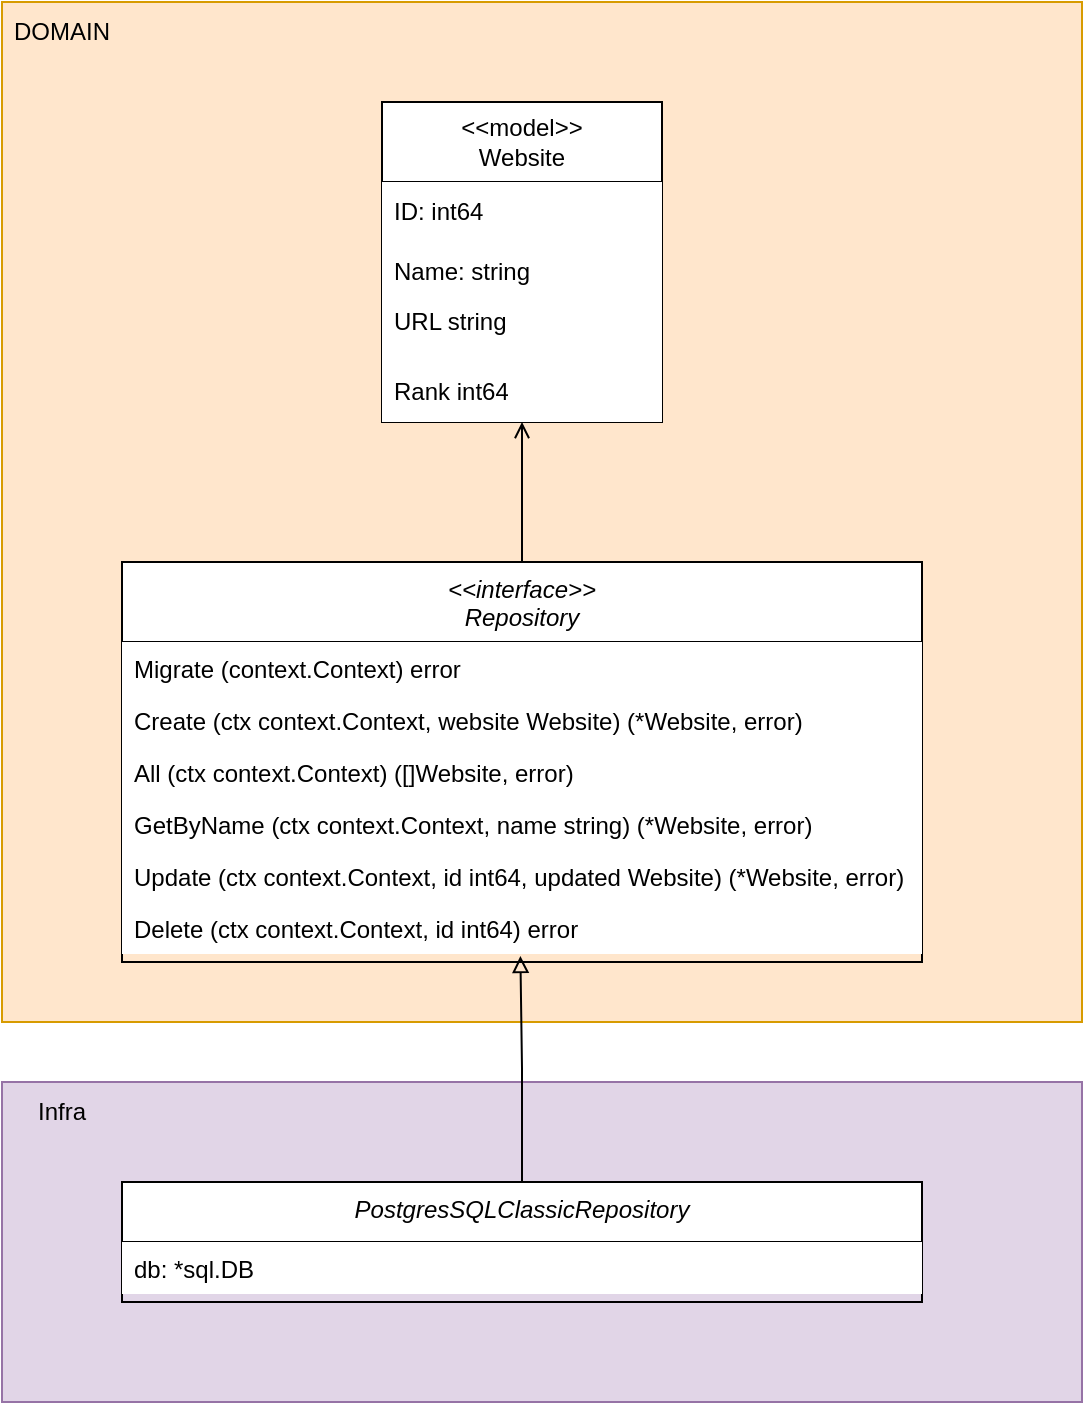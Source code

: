 <mxfile version="21.1.2" type="device">
  <diagram id="C5RBs43oDa-KdzZeNtuy" name="Page-1">
    <mxGraphModel dx="1434" dy="781" grid="1" gridSize="10" guides="1" tooltips="1" connect="1" arrows="1" fold="1" page="1" pageScale="1" pageWidth="827" pageHeight="1169" math="0" shadow="0">
      <root>
        <mxCell id="WIyWlLk6GJQsqaUBKTNV-0" />
        <mxCell id="WIyWlLk6GJQsqaUBKTNV-1" parent="WIyWlLk6GJQsqaUBKTNV-0" />
        <mxCell id="D1FQpQvLePjH4ND7Sl91-12" value="" style="rounded=0;whiteSpace=wrap;html=1;fillColor=#ffe6cc;strokeColor=#d79b00;" vertex="1" parent="WIyWlLk6GJQsqaUBKTNV-1">
          <mxGeometry x="40" y="50" width="540" height="510" as="geometry" />
        </mxCell>
        <mxCell id="D1FQpQvLePjH4ND7Sl91-11" style="edgeStyle=orthogonalEdgeStyle;rounded=0;orthogonalLoop=1;jettySize=auto;html=1;entryX=0.5;entryY=1;entryDx=0;entryDy=0;entryPerimeter=0;endArrow=open;endFill=0;" edge="1" parent="WIyWlLk6GJQsqaUBKTNV-1" source="zkfFHV4jXpPFQw0GAbJ--0" target="D1FQpQvLePjH4ND7Sl91-7">
          <mxGeometry relative="1" as="geometry" />
        </mxCell>
        <mxCell id="zkfFHV4jXpPFQw0GAbJ--0" value="&lt;&lt;interface&gt;&gt;&#xa;Repository" style="swimlane;fontStyle=2;align=center;verticalAlign=top;childLayout=stackLayout;horizontal=1;startSize=40;horizontalStack=0;resizeParent=1;resizeLast=0;collapsible=1;marginBottom=0;rounded=0;shadow=0;strokeWidth=1;" parent="WIyWlLk6GJQsqaUBKTNV-1" vertex="1">
          <mxGeometry x="100" y="330" width="400" height="200" as="geometry">
            <mxRectangle x="230" y="140" width="160" height="26" as="alternateBounds" />
          </mxGeometry>
        </mxCell>
        <mxCell id="zkfFHV4jXpPFQw0GAbJ--1" value="Migrate (context.Context) error" style="text;align=left;verticalAlign=top;spacingLeft=4;spacingRight=4;overflow=hidden;rotatable=0;points=[[0,0.5],[1,0.5]];portConstraint=eastwest;fillColor=default;" parent="zkfFHV4jXpPFQw0GAbJ--0" vertex="1">
          <mxGeometry y="40" width="400" height="26" as="geometry" />
        </mxCell>
        <mxCell id="zkfFHV4jXpPFQw0GAbJ--2" value="Create (ctx context.Context, website Website) (*Website, error)" style="text;align=left;verticalAlign=top;spacingLeft=4;spacingRight=4;overflow=hidden;rotatable=0;points=[[0,0.5],[1,0.5]];portConstraint=eastwest;rounded=0;shadow=0;html=0;fillColor=default;" parent="zkfFHV4jXpPFQw0GAbJ--0" vertex="1">
          <mxGeometry y="66" width="400" height="26" as="geometry" />
        </mxCell>
        <mxCell id="zkfFHV4jXpPFQw0GAbJ--3" value="All (ctx context.Context) ([]Website, error)" style="text;align=left;verticalAlign=top;spacingLeft=4;spacingRight=4;overflow=hidden;rotatable=0;points=[[0,0.5],[1,0.5]];portConstraint=eastwest;rounded=0;shadow=0;html=0;fillColor=default;" parent="zkfFHV4jXpPFQw0GAbJ--0" vertex="1">
          <mxGeometry y="92" width="400" height="26" as="geometry" />
        </mxCell>
        <mxCell id="D1FQpQvLePjH4ND7Sl91-1" value="GetByName (ctx context.Context, name string) (*Website, error)" style="text;align=left;verticalAlign=top;spacingLeft=4;spacingRight=4;overflow=hidden;rotatable=0;points=[[0,0.5],[1,0.5]];portConstraint=eastwest;rounded=0;shadow=0;html=0;fillColor=default;" vertex="1" parent="zkfFHV4jXpPFQw0GAbJ--0">
          <mxGeometry y="118" width="400" height="26" as="geometry" />
        </mxCell>
        <mxCell id="D1FQpQvLePjH4ND7Sl91-3" value="Update (ctx context.Context, id int64, updated Website) (*Website, error)" style="text;align=left;verticalAlign=top;spacingLeft=4;spacingRight=4;overflow=hidden;rotatable=0;points=[[0,0.5],[1,0.5]];portConstraint=eastwest;rounded=0;shadow=0;html=0;fillColor=default;" vertex="1" parent="zkfFHV4jXpPFQw0GAbJ--0">
          <mxGeometry y="144" width="400" height="26" as="geometry" />
        </mxCell>
        <mxCell id="D1FQpQvLePjH4ND7Sl91-2" value="Delete (ctx context.Context, id int64) error" style="text;align=left;verticalAlign=top;spacingLeft=4;spacingRight=4;overflow=hidden;rotatable=0;points=[[0,0.5],[1,0.5]];portConstraint=eastwest;rounded=0;shadow=0;html=0;fillColor=default;" vertex="1" parent="zkfFHV4jXpPFQw0GAbJ--0">
          <mxGeometry y="170" width="400" height="26" as="geometry" />
        </mxCell>
        <mxCell id="D1FQpQvLePjH4ND7Sl91-4" value="&amp;lt;&amp;lt;model&amp;gt;&amp;gt;&lt;br&gt;Website" style="swimlane;fontStyle=0;childLayout=stackLayout;horizontal=1;startSize=40;horizontalStack=0;resizeParent=1;resizeParentMax=0;resizeLast=0;collapsible=1;marginBottom=0;whiteSpace=wrap;html=1;" vertex="1" parent="WIyWlLk6GJQsqaUBKTNV-1">
          <mxGeometry x="230" y="100" width="140" height="160" as="geometry" />
        </mxCell>
        <mxCell id="D1FQpQvLePjH4ND7Sl91-5" value="ID: int64" style="text;strokeColor=none;fillColor=default;align=left;verticalAlign=middle;spacingLeft=4;spacingRight=4;overflow=hidden;points=[[0,0.5],[1,0.5]];portConstraint=eastwest;rotatable=0;whiteSpace=wrap;html=1;" vertex="1" parent="D1FQpQvLePjH4ND7Sl91-4">
          <mxGeometry y="40" width="140" height="30" as="geometry" />
        </mxCell>
        <mxCell id="D1FQpQvLePjH4ND7Sl91-6" value="Name: string" style="text;strokeColor=none;fillColor=default;align=left;verticalAlign=middle;spacingLeft=4;spacingRight=4;overflow=hidden;points=[[0,0.5],[1,0.5]];portConstraint=eastwest;rotatable=0;whiteSpace=wrap;html=1;" vertex="1" parent="D1FQpQvLePjH4ND7Sl91-4">
          <mxGeometry y="70" width="140" height="30" as="geometry" />
        </mxCell>
        <mxCell id="D1FQpQvLePjH4ND7Sl91-10" value="&lt;div style=&quot;border-color: var(--border-color); text-align: center;&quot;&gt;URL string&lt;/div&gt;&lt;div&gt;&lt;br&gt;&lt;/div&gt;" style="text;strokeColor=none;fillColor=default;align=left;verticalAlign=middle;spacingLeft=4;spacingRight=4;overflow=hidden;points=[[0,0.5],[1,0.5]];portConstraint=eastwest;rotatable=0;whiteSpace=wrap;html=1;" vertex="1" parent="D1FQpQvLePjH4ND7Sl91-4">
          <mxGeometry y="100" width="140" height="30" as="geometry" />
        </mxCell>
        <mxCell id="D1FQpQvLePjH4ND7Sl91-7" value="&lt;div style=&quot;border-color: var(--border-color); text-align: center;&quot;&gt;Rank int64&lt;br&gt;&lt;/div&gt;" style="text;strokeColor=none;fillColor=default;align=left;verticalAlign=middle;spacingLeft=4;spacingRight=4;overflow=hidden;points=[[0,0.5],[1,0.5]];portConstraint=eastwest;rotatable=0;whiteSpace=wrap;html=1;" vertex="1" parent="D1FQpQvLePjH4ND7Sl91-4">
          <mxGeometry y="130" width="140" height="30" as="geometry" />
        </mxCell>
        <mxCell id="D1FQpQvLePjH4ND7Sl91-13" value="DOMAIN" style="text;html=1;strokeColor=none;fillColor=none;align=center;verticalAlign=middle;whiteSpace=wrap;rounded=0;" vertex="1" parent="WIyWlLk6GJQsqaUBKTNV-1">
          <mxGeometry x="40" y="50" width="60" height="30" as="geometry" />
        </mxCell>
        <mxCell id="D1FQpQvLePjH4ND7Sl91-23" value="" style="rounded=0;whiteSpace=wrap;html=1;fillColor=#e1d5e7;strokeColor=#9673a6;" vertex="1" parent="WIyWlLk6GJQsqaUBKTNV-1">
          <mxGeometry x="40" y="590" width="540" height="160" as="geometry" />
        </mxCell>
        <mxCell id="D1FQpQvLePjH4ND7Sl91-22" style="edgeStyle=orthogonalEdgeStyle;rounded=0;orthogonalLoop=1;jettySize=auto;html=1;entryX=0.498;entryY=1.038;entryDx=0;entryDy=0;entryPerimeter=0;endArrow=block;endFill=0;" edge="1" parent="WIyWlLk6GJQsqaUBKTNV-1" source="D1FQpQvLePjH4ND7Sl91-14" target="D1FQpQvLePjH4ND7Sl91-2">
          <mxGeometry relative="1" as="geometry" />
        </mxCell>
        <mxCell id="D1FQpQvLePjH4ND7Sl91-14" value="PostgresSQLClassicRepository" style="swimlane;fontStyle=2;align=center;verticalAlign=top;childLayout=stackLayout;horizontal=1;startSize=30;horizontalStack=0;resizeParent=1;resizeLast=0;collapsible=1;marginBottom=0;rounded=0;shadow=0;strokeWidth=1;" vertex="1" parent="WIyWlLk6GJQsqaUBKTNV-1">
          <mxGeometry x="100" y="640" width="400" height="60" as="geometry">
            <mxRectangle x="230" y="140" width="160" height="26" as="alternateBounds" />
          </mxGeometry>
        </mxCell>
        <mxCell id="D1FQpQvLePjH4ND7Sl91-19" value="db: *sql.DB" style="text;align=left;verticalAlign=top;spacingLeft=4;spacingRight=4;overflow=hidden;rotatable=0;points=[[0,0.5],[1,0.5]];portConstraint=eastwest;rounded=0;shadow=0;html=0;fillColor=default;" vertex="1" parent="D1FQpQvLePjH4ND7Sl91-14">
          <mxGeometry y="30" width="400" height="26" as="geometry" />
        </mxCell>
        <mxCell id="D1FQpQvLePjH4ND7Sl91-24" value="Infra" style="text;html=1;strokeColor=none;fillColor=none;align=center;verticalAlign=middle;whiteSpace=wrap;rounded=0;" vertex="1" parent="WIyWlLk6GJQsqaUBKTNV-1">
          <mxGeometry x="40" y="590" width="60" height="30" as="geometry" />
        </mxCell>
      </root>
    </mxGraphModel>
  </diagram>
</mxfile>
